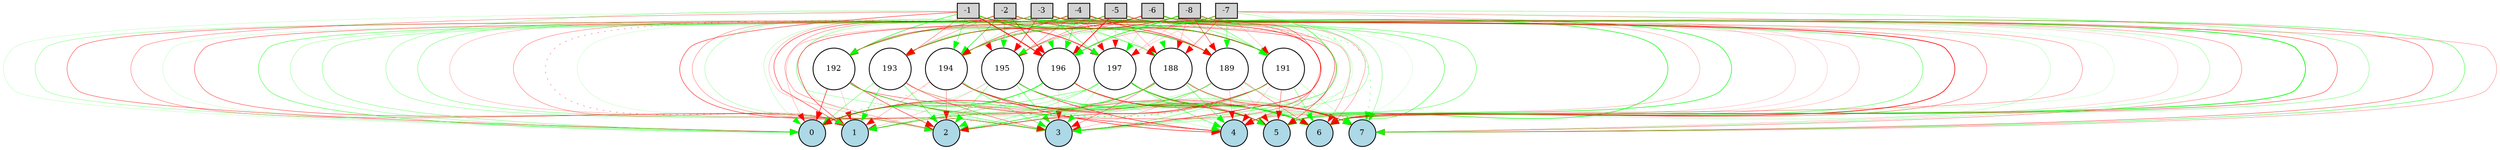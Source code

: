 digraph {
	node [fontsize=9 height=0.2 shape=circle width=0.2]
	-1 [fillcolor=lightgray shape=box style=filled]
	-2 [fillcolor=lightgray shape=box style=filled]
	-3 [fillcolor=lightgray shape=box style=filled]
	-4 [fillcolor=lightgray shape=box style=filled]
	-5 [fillcolor=lightgray shape=box style=filled]
	-6 [fillcolor=lightgray shape=box style=filled]
	-7 [fillcolor=lightgray shape=box style=filled]
	-8 [fillcolor=lightgray shape=box style=filled]
	0 [fillcolor=lightblue style=filled]
	1 [fillcolor=lightblue style=filled]
	2 [fillcolor=lightblue style=filled]
	3 [fillcolor=lightblue style=filled]
	4 [fillcolor=lightblue style=filled]
	5 [fillcolor=lightblue style=filled]
	6 [fillcolor=lightblue style=filled]
	7 [fillcolor=lightblue style=filled]
	192 [fillcolor=white style=filled]
	193 [fillcolor=white style=filled]
	194 [fillcolor=white style=filled]
	195 [fillcolor=white style=filled]
	196 [fillcolor=white style=filled]
	197 [fillcolor=white style=filled]
	188 [fillcolor=white style=filled]
	189 [fillcolor=white style=filled]
	191 [fillcolor=white style=filled]
	-1 -> 188 [color=green penwidth=0.11873311867061792 style=solid]
	-1 -> 189 [color=green penwidth=0.5644531162438744 style=solid]
	-1 -> 191 [color=green penwidth=0.9813929548649044 style=solid]
	-1 -> 192 [color=green penwidth=0.5862002960689467 style=solid]
	-1 -> 193 [color=red penwidth=0.33645847006028673 style=solid]
	-1 -> 194 [color=green penwidth=0.4056741025063799 style=solid]
	-1 -> 195 [color=red penwidth=0.1826130853176487 style=solid]
	-1 -> 196 [color=red penwidth=1.0780643967787344 style=solid]
	-1 -> 197 [color=red penwidth=0.7673283864038283 style=solid]
	-2 -> 188 [color=green penwidth=0.1360063444779827 style=solid]
	-2 -> 189 [color=green penwidth=0.31434334258621655 style=solid]
	-2 -> 191 [color=red penwidth=0.5150197311550017 style=solid]
	-2 -> 192 [color=red penwidth=0.4438086275128381 style=solid]
	-2 -> 193 [color=red penwidth=0.23527963719252648 style=solid]
	-2 -> 194 [color=green penwidth=0.7051339810839173 style=solid]
	-2 -> 195 [color=green penwidth=0.40864647408898735 style=solid]
	-2 -> 196 [color=red penwidth=0.7149653655810034 style=solid]
	-2 -> 197 [color=red penwidth=0.12416516569254364 style=solid]
	-3 -> 188 [color=green penwidth=0.40967567095264257 style=solid]
	-3 -> 189 [color=red penwidth=0.3440014254539602 style=solid]
	-3 -> 191 [color=red penwidth=0.11687322767027641 style=solid]
	-3 -> 192 [color=green penwidth=0.17621788687724033 style=solid]
	-3 -> 193 [color=green penwidth=0.1452220321007558 style=solid]
	-3 -> 194 [color=green penwidth=0.15035908229090655 style=solid]
	-3 -> 195 [color=red penwidth=0.5484311126039104 style=solid]
	-3 -> 196 [color=green penwidth=0.11723712175077695 style=solid]
	-3 -> 197 [color=green penwidth=0.4866347951710518 style=solid]
	-4 -> 188 [color=red penwidth=0.11728195849116309 style=solid]
	-4 -> 189 [color=red penwidth=0.6260778533907626 style=solid]
	-4 -> 191 [color=green penwidth=0.1339170679800007 style=solid]
	-4 -> 192 [color=green penwidth=0.3194605758037907 style=solid]
	-4 -> 193 [color=green penwidth=0.4418065094396779 style=solid]
	-4 -> 194 [color=red penwidth=0.49186810349724563 style=solid]
	-4 -> 195 [color=red penwidth=0.3168984678823483 style=solid]
	-4 -> 196 [color=green penwidth=0.5421290047960884 style=solid]
	-4 -> 197 [color=red penwidth=0.2659782612497088 style=solid]
	-5 -> 188 [color=red penwidth=0.21411600810484357 style=solid]
	-5 -> 189 [color=red penwidth=0.1428154302215067 style=solid]
	-5 -> 191 [color=green penwidth=0.11841785488727977 style=dotted]
	-5 -> 192 [color=red penwidth=0.1590794580321846 style=solid]
	-5 -> 193 [color=green penwidth=0.2387519903690718 style=solid]
	-5 -> 194 [color=green penwidth=0.5993018148371287 style=solid]
	-5 -> 195 [color=red penwidth=0.32019098288262104 style=solid]
	-5 -> 196 [color=red penwidth=0.8608742835050024 style=solid]
	-5 -> 197 [color=red penwidth=0.1271238842472818 style=solid]
	-6 -> 188 [color=green penwidth=0.11008886059330203 style=solid]
	-6 -> 189 [color=red penwidth=0.14638013715237502 style=solid]
	-6 -> 191 [color=green penwidth=0.33548868485828554 style=solid]
	-6 -> 192 [color=red penwidth=0.5262884891838361 style=solid]
	-6 -> 193 [color=red penwidth=0.4088448248861979 style=solid]
	-6 -> 194 [color=red penwidth=0.2869179001096151 style=dotted]
	-6 -> 195 [color=red penwidth=0.3463944241871165 style=solid]
	-6 -> 196 [color=green penwidth=0.1193064734188115 style=solid]
	-6 -> 197 [color=green penwidth=0.2256127478178857 style=solid]
	-7 -> 188 [color=red penwidth=0.37244958896024516 style=solid]
	-7 -> 189 [color=green penwidth=0.3934866260339507 style=solid]
	-7 -> 191 [color=red penwidth=0.17061688983553602 style=solid]
	-7 -> 192 [color=green penwidth=0.1643787404848201 style=solid]
	-7 -> 193 [color=green penwidth=0.2749939576628919 style=solid]
	-7 -> 194 [color=green penwidth=0.37614415711152915 style=solid]
	-7 -> 195 [color=green penwidth=0.22986195337710127 style=solid]
	-7 -> 196 [color=red penwidth=0.2561777897705877 style=solid]
	-7 -> 197 [color=red penwidth=0.156873148385434 style=solid]
	-8 -> 188 [color=red penwidth=0.21741344556594439 style=solid]
	-8 -> 189 [color=red penwidth=0.4496429439994154 style=solid]
	-8 -> 191 [color=green penwidth=0.3728336396940304 style=solid]
	-8 -> 192 [color=green penwidth=0.13103660685442567 style=solid]
	-8 -> 193 [color=red penwidth=0.3034819593177578 style=solid]
	-8 -> 194 [color=red penwidth=0.32015381865853004 style=solid]
	-8 -> 195 [color=green penwidth=0.10001339026867143 style=solid]
	-8 -> 196 [color=green penwidth=0.8298792878775646 style=solid]
	-8 -> 197 [color=red penwidth=0.15903920629653528 style=solid]
	188 -> 0 [color=red penwidth=0.3392593990225019 style=solid]
	188 -> 1 [color=red penwidth=0.31580194586342386 style=solid]
	188 -> 2 [color=green penwidth=0.7216398369841224 style=solid]
	188 -> 3 [color=red penwidth=0.34362262867746385 style=solid]
	188 -> 4 [color=green penwidth=0.3750022358373064 style=solid]
	188 -> 5 [color=green penwidth=0.17803969526058275 style=solid]
	188 -> 6 [color=green penwidth=0.2742456285678432 style=solid]
	188 -> 7 [color=red penwidth=0.4960480104584546 style=solid]
	189 -> 0 [color=green penwidth=0.4964639591400115 style=solid]
	189 -> 1 [color=green penwidth=0.191337420685837 style=solid]
	189 -> 2 [color=green penwidth=0.195773429210494 style=solid]
	189 -> 3 [color=red penwidth=0.18000349193432524 style=solid]
	189 -> 4 [color=red penwidth=0.1871535348459681 style=solid]
	189 -> 5 [color=red penwidth=0.10307729110112135 style=solid]
	189 -> 6 [color=red penwidth=0.3318707908412897 style=solid]
	189 -> 7 [color=green penwidth=0.24791396517099742 style=solid]
	191 -> 0 [color=red penwidth=0.5977597341492775 style=solid]
	191 -> 1 [color=green penwidth=0.6310428902629969 style=dotted]
	191 -> 2 [color=red penwidth=0.4161552359387083 style=solid]
	191 -> 3 [color=green penwidth=0.3705082237479186 style=solid]
	191 -> 4 [color=red penwidth=0.13749192435026064 style=solid]
	191 -> 5 [color=red penwidth=0.380822565473266 style=solid]
	191 -> 6 [color=green penwidth=0.35432728007068026 style=solid]
	191 -> 7 [color=green penwidth=0.17998103413871228 style=solid]
	192 -> 0 [color=red penwidth=0.5839867121633308 style=solid]
	192 -> 1 [color=red penwidth=0.1439156668290386 style=solid]
	192 -> 2 [color=red penwidth=0.5100572657604285 style=solid]
	192 -> 3 [color=green penwidth=0.44101977103690093 style=solid]
	192 -> 4 [color=red penwidth=0.4143534190146414 style=solid]
	192 -> 5 [color=green penwidth=0.3911654707061478 style=solid]
	192 -> 6 [color=red penwidth=0.4264115807179183 style=solid]
	192 -> 7 [color=green penwidth=0.33681703437156024 style=solid]
	193 -> 0 [color=green penwidth=0.3526806570764015 style=solid]
	193 -> 1 [color=green penwidth=0.46189225718738924 style=solid]
	193 -> 2 [color=green penwidth=0.39380301389141004 style=solid]
	193 -> 3 [color=red penwidth=0.3875674771898059 style=solid]
	193 -> 4 [color=red penwidth=0.13037540808973877 style=solid]
	193 -> 5 [color=red penwidth=0.13774553533144634 style=solid]
	193 -> 6 [color=green penwidth=0.14346088245689687 style=solid]
	193 -> 7 [color=red penwidth=0.13252620406888527 style=solid]
	194 -> 0 [color=red penwidth=0.24356329639965973 style=dotted]
	194 -> 1 [color=red penwidth=0.21141644869531145 style=solid]
	194 -> 2 [color=red penwidth=0.2924646370593036 style=solid]
	194 -> 3 [color=green penwidth=0.4104217072014634 style=solid]
	194 -> 4 [color=red penwidth=0.6101128311594307 style=solid]
	194 -> 5 [color=green penwidth=0.7156883425242834 style=solid]
	194 -> 6 [color=red penwidth=0.5650199320342693 style=solid]
	194 -> 7 [color=red penwidth=0.1733666169263493 style=solid]
	195 -> 0 [color=green penwidth=0.15367588486565492 style=solid]
	195 -> 1 [color=red penwidth=0.15911357296939715 style=solid]
	195 -> 2 [color=green penwidth=0.38508988862879323 style=solid]
	195 -> 3 [color=green penwidth=0.3663136309684344 style=solid]
	195 -> 4 [color=red penwidth=0.5976057461105795 style=solid]
	195 -> 5 [color=green penwidth=0.4084056122540731 style=solid]
	195 -> 6 [color=green penwidth=0.5102149386696965 style=solid]
	195 -> 7 [color=green penwidth=0.14332823258746796 style=solid]
	196 -> 0 [color=green penwidth=0.8228920678662109 style=solid]
	196 -> 1 [color=green penwidth=0.3908740536404005 style=solid]
	196 -> 2 [color=green penwidth=0.3581406178838564 style=dotted]
	196 -> 3 [color=red penwidth=0.12292889331097553 style=solid]
	196 -> 4 [color=green penwidth=0.16688036737560574 style=solid]
	196 -> 5 [color=red penwidth=0.6065839362173282 style=solid]
	196 -> 6 [color=green penwidth=0.36422442765154894 style=solid]
	196 -> 7 [color=red penwidth=0.5671894038334127 style=solid]
	197 -> 0 [color=green penwidth=0.2577402905369943 style=solid]
	197 -> 1 [color=green penwidth=0.3982125688033371 style=solid]
	197 -> 2 [color=green penwidth=0.31023509874324107 style=solid]
	197 -> 3 [color=green penwidth=0.1904112449975504 style=solid]
	197 -> 4 [color=green penwidth=0.41641281202351155 style=solid]
	197 -> 5 [color=red penwidth=0.4446692141376627 style=solid]
	197 -> 6 [color=green penwidth=0.9596541960165129 style=solid]
	197 -> 7 [color=red penwidth=0.14361625407764478 style=solid]
	-1 -> 0 [color=green penwidth=0.13272964090602052 style=solid]
	-1 -> 1 [color=red penwidth=0.29927257294721876 style=solid]
	-1 -> 2 [color=green penwidth=0.2460532932399848 style=solid]
	-1 -> 3 [color=red penwidth=0.4926260676162374 style=solid]
	-1 -> 4 [color=red penwidth=0.31067846023269263 style=solid]
	-1 -> 5 [color=red penwidth=0.4471960724283144 style=solid]
	-1 -> 6 [color=red penwidth=0.24981529049976206 style=solid]
	-1 -> 7 [color=green penwidth=0.3678374267495469 style=dotted]
	-2 -> 0 [color=green penwidth=0.24784029110020336 style=solid]
	-2 -> 1 [color=green penwidth=0.1261323116662702 style=solid]
	-2 -> 2 [color=green penwidth=0.29956696884803236 style=solid]
	-2 -> 3 [color=red penwidth=0.27405436965559776 style=solid]
	-2 -> 4 [color=green penwidth=0.10509171581797677 style=solid]
	-2 -> 5 [color=green penwidth=0.6541348936124538 style=solid]
	-2 -> 6 [color=green penwidth=0.4151749169704283 style=solid]
	-2 -> 7 [color=red penwidth=0.13617458475081257 style=solid]
	-3 -> 0 [color=red penwidth=0.3994830063883782 style=solid]
	-3 -> 1 [color=red penwidth=0.3972055999875508 style=solid]
	-3 -> 2 [color=red penwidth=0.18406987136498837 style=solid]
	-3 -> 3 [color=green penwidth=0.2151614523214277 style=solid]
	-3 -> 4 [color=green penwidth=0.44856801071742736 style=solid]
	-3 -> 5 [color=red penwidth=0.19306424695198815 style=solid]
	-3 -> 6 [color=red penwidth=0.7765780572462778 style=solid]
	-3 -> 7 [color=green penwidth=0.23300784715736342 style=solid]
	-4 -> 0 [color=green penwidth=0.17028912203657728 style=solid]
	-4 -> 1 [color=red penwidth=0.4760203034517967 style=solid]
	-4 -> 2 [color=red penwidth=0.296548104502556 style=solid]
	-4 -> 3 [color=green penwidth=0.25048531911118466 style=solid]
	-4 -> 4 [color=green penwidth=0.3881675347077205 style=solid]
	-4 -> 5 [color=green penwidth=0.62748412433737 style=solid]
	-4 -> 6 [color=red penwidth=0.3357139448825852 style=solid]
	-4 -> 7 [color=red penwidth=0.2899907080536293 style=solid]
	-5 -> 0 [color=green penwidth=0.4230981896964522 style=solid]
	-5 -> 1 [color=red penwidth=0.2819670678989652 style=solid]
	-5 -> 2 [color=red penwidth=0.18688792702859225 style=solid]
	-5 -> 3 [color=red penwidth=0.6551889351600804 style=solid]
	-5 -> 4 [color=red penwidth=0.29088286304555633 style=solid]
	-5 -> 5 [color=green penwidth=0.17317642576464176 style=solid]
	-5 -> 6 [color=red penwidth=0.2529867992256811 style=solid]
	-5 -> 7 [color=green penwidth=0.3073410260511762 style=solid]
	-6 -> 0 [color=green penwidth=0.21737739015677063 style=solid]
	-6 -> 1 [color=red penwidth=0.320313389339252 style=dotted]
	-6 -> 2 [color=green penwidth=0.14034460187368997 style=solid]
	-6 -> 3 [color=green penwidth=0.4144225752877996 style=solid]
	-6 -> 4 [color=red penwidth=0.15025983535855572 style=solid]
	-6 -> 5 [color=green penwidth=0.17155824947799078 style=solid]
	-6 -> 6 [color=green penwidth=0.8520418338469794 style=solid]
	-6 -> 7 [color=red penwidth=0.37912938729065315 style=solid]
	-7 -> 0 [color=red penwidth=0.1981816641182398 style=solid]
	-7 -> 1 [color=red penwidth=0.5074809310703741 style=solid]
	-7 -> 2 [color=green penwidth=0.1252440361009924 style=solid]
	-7 -> 3 [color=green penwidth=0.2637601729307445 style=solid]
	-7 -> 4 [color=red penwidth=0.16431543562077336 style=solid]
	-7 -> 5 [color=green penwidth=0.1177653592733531 style=solid]
	-7 -> 6 [color=green penwidth=0.30132182549335174 style=solid]
	-7 -> 7 [color=red penwidth=0.2456051278031932 style=solid]
	-8 -> 0 [color=green penwidth=0.2859389345077106 style=solid]
	-8 -> 1 [color=green penwidth=0.12001272981124661 style=solid]
	-8 -> 2 [color=red penwidth=0.3956936067858483 style=solid]
	-8 -> 3 [color=green penwidth=0.13100418881998177 style=solid]
	-8 -> 4 [color=red penwidth=0.12849326917755124 style=solid]
	-8 -> 5 [color=red penwidth=0.27001381194680163 style=solid]
	-8 -> 6 [color=red penwidth=0.41945769012591927 style=solid]
	-8 -> 7 [color=green penwidth=0.4176213243442741 style=solid]
}
